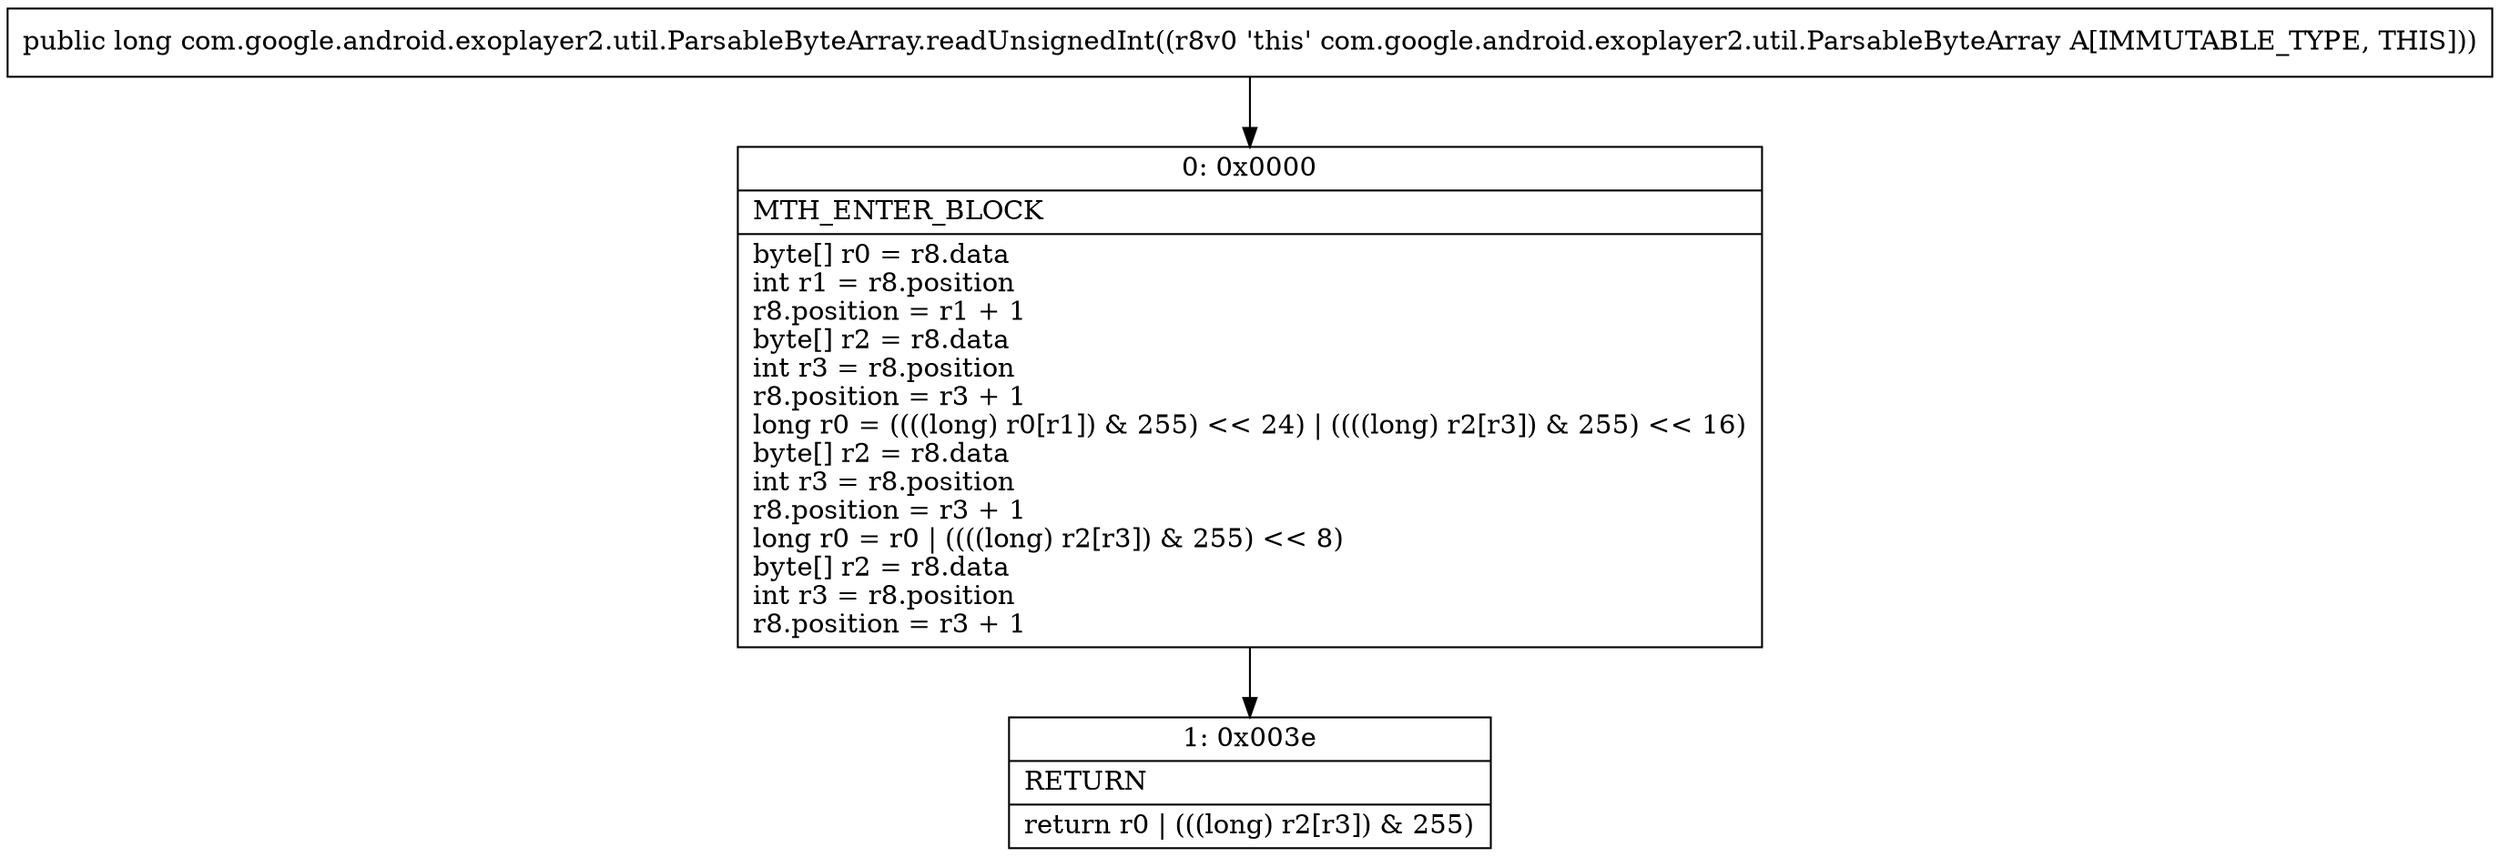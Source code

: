 digraph "CFG forcom.google.android.exoplayer2.util.ParsableByteArray.readUnsignedInt()J" {
Node_0 [shape=record,label="{0\:\ 0x0000|MTH_ENTER_BLOCK\l|byte[] r0 = r8.data\lint r1 = r8.position\lr8.position = r1 + 1\lbyte[] r2 = r8.data\lint r3 = r8.position\lr8.position = r3 + 1\llong r0 = ((((long) r0[r1]) & 255) \<\< 24) \| ((((long) r2[r3]) & 255) \<\< 16)\lbyte[] r2 = r8.data\lint r3 = r8.position\lr8.position = r3 + 1\llong r0 = r0 \| ((((long) r2[r3]) & 255) \<\< 8)\lbyte[] r2 = r8.data\lint r3 = r8.position\lr8.position = r3 + 1\l}"];
Node_1 [shape=record,label="{1\:\ 0x003e|RETURN\l|return r0 \| (((long) r2[r3]) & 255)\l}"];
MethodNode[shape=record,label="{public long com.google.android.exoplayer2.util.ParsableByteArray.readUnsignedInt((r8v0 'this' com.google.android.exoplayer2.util.ParsableByteArray A[IMMUTABLE_TYPE, THIS])) }"];
MethodNode -> Node_0;
Node_0 -> Node_1;
}

